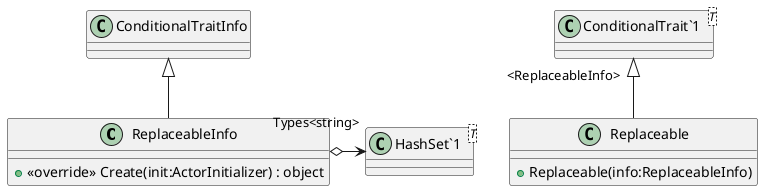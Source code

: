 @startuml
class ReplaceableInfo {
    + <<override>> Create(init:ActorInitializer) : object
}
class Replaceable {
    + Replaceable(info:ReplaceableInfo)
}
class "HashSet`1"<T> {
}
class "ConditionalTrait`1"<T> {
}
ConditionalTraitInfo <|-- ReplaceableInfo
ReplaceableInfo o-> "Types<string>" "HashSet`1"
"ConditionalTrait`1" "<ReplaceableInfo>" <|-- Replaceable
@enduml

